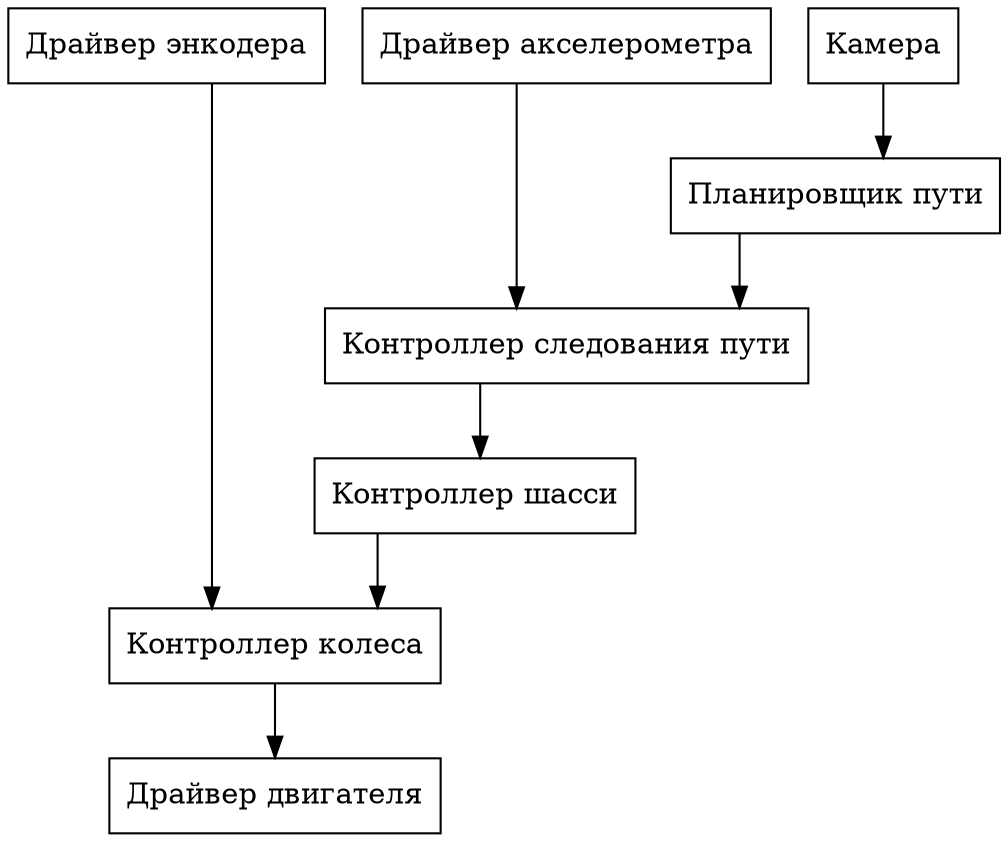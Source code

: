 digraph software {
    graph [ splines = ortho ]
    node [ shape = box ]

    {
        rank = same

        encoder_driver [label = "Драйвер энкодера"]
        accelerometer_driver [label = "Драйвер акселерометра"]
        camera [label = "Камера"]
    }

    motor_driver [label = "Драйвер двигателя"]

    wheel[label = "Контроллер колеса"]
    chassis [label = "Контроллер шасси"]

    path_planner [label = "Планировщик пути"]
    path_follower [label = "Контроллер следования пути"]

    encoder_driver -> wheel
    wheel -> motor_driver
    chassis -> wheel

    camera -> path_planner
    {path_planner, accelerometer_driver} -> path_follower
    path_follower -> chassis
}
